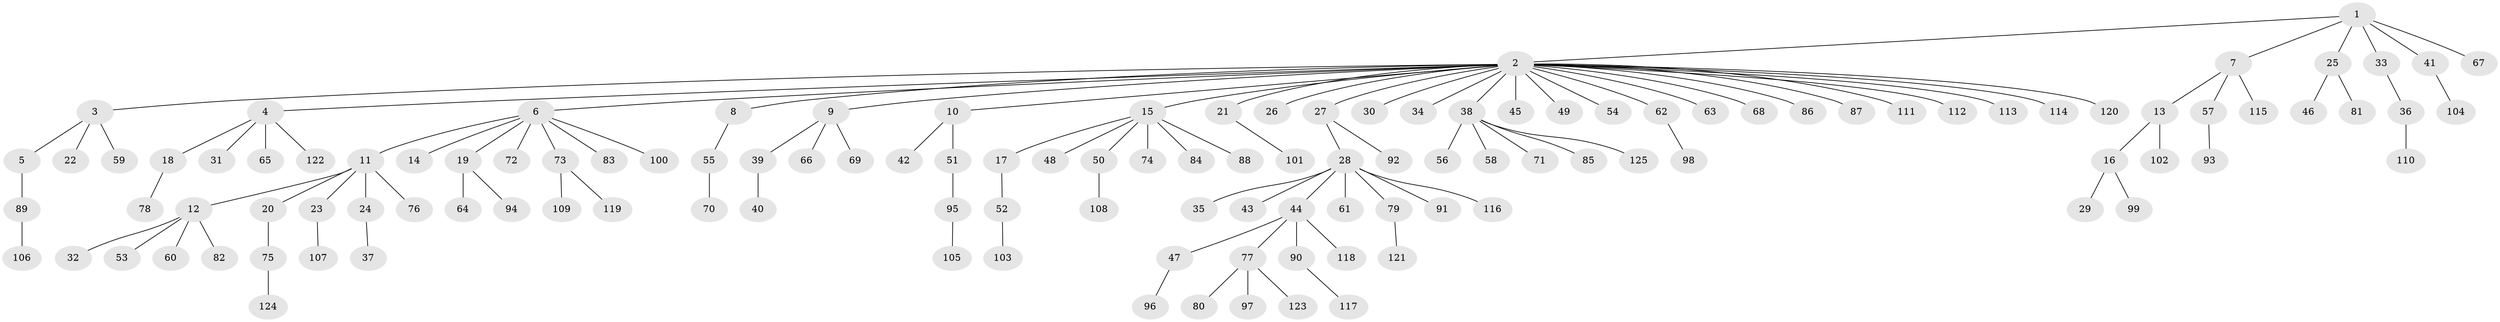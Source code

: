 // coarse degree distribution, {7: 0.03125, 26: 0.010416666666666666, 3: 0.0625, 4: 0.020833333333333332, 2: 0.15625, 6: 0.020833333333333332, 1: 0.6770833333333334, 5: 0.020833333333333332}
// Generated by graph-tools (version 1.1) at 2025/41/03/06/25 10:41:45]
// undirected, 125 vertices, 124 edges
graph export_dot {
graph [start="1"]
  node [color=gray90,style=filled];
  1;
  2;
  3;
  4;
  5;
  6;
  7;
  8;
  9;
  10;
  11;
  12;
  13;
  14;
  15;
  16;
  17;
  18;
  19;
  20;
  21;
  22;
  23;
  24;
  25;
  26;
  27;
  28;
  29;
  30;
  31;
  32;
  33;
  34;
  35;
  36;
  37;
  38;
  39;
  40;
  41;
  42;
  43;
  44;
  45;
  46;
  47;
  48;
  49;
  50;
  51;
  52;
  53;
  54;
  55;
  56;
  57;
  58;
  59;
  60;
  61;
  62;
  63;
  64;
  65;
  66;
  67;
  68;
  69;
  70;
  71;
  72;
  73;
  74;
  75;
  76;
  77;
  78;
  79;
  80;
  81;
  82;
  83;
  84;
  85;
  86;
  87;
  88;
  89;
  90;
  91;
  92;
  93;
  94;
  95;
  96;
  97;
  98;
  99;
  100;
  101;
  102;
  103;
  104;
  105;
  106;
  107;
  108;
  109;
  110;
  111;
  112;
  113;
  114;
  115;
  116;
  117;
  118;
  119;
  120;
  121;
  122;
  123;
  124;
  125;
  1 -- 2;
  1 -- 7;
  1 -- 25;
  1 -- 33;
  1 -- 41;
  1 -- 67;
  2 -- 3;
  2 -- 4;
  2 -- 6;
  2 -- 8;
  2 -- 9;
  2 -- 10;
  2 -- 15;
  2 -- 21;
  2 -- 26;
  2 -- 27;
  2 -- 30;
  2 -- 34;
  2 -- 38;
  2 -- 45;
  2 -- 49;
  2 -- 54;
  2 -- 62;
  2 -- 63;
  2 -- 68;
  2 -- 86;
  2 -- 87;
  2 -- 111;
  2 -- 112;
  2 -- 113;
  2 -- 114;
  2 -- 120;
  3 -- 5;
  3 -- 22;
  3 -- 59;
  4 -- 18;
  4 -- 31;
  4 -- 65;
  4 -- 122;
  5 -- 89;
  6 -- 11;
  6 -- 14;
  6 -- 19;
  6 -- 72;
  6 -- 73;
  6 -- 83;
  6 -- 100;
  7 -- 13;
  7 -- 57;
  7 -- 115;
  8 -- 55;
  9 -- 39;
  9 -- 66;
  9 -- 69;
  10 -- 42;
  10 -- 51;
  11 -- 12;
  11 -- 20;
  11 -- 23;
  11 -- 24;
  11 -- 76;
  12 -- 32;
  12 -- 53;
  12 -- 60;
  12 -- 82;
  13 -- 16;
  13 -- 102;
  15 -- 17;
  15 -- 48;
  15 -- 50;
  15 -- 74;
  15 -- 84;
  15 -- 88;
  16 -- 29;
  16 -- 99;
  17 -- 52;
  18 -- 78;
  19 -- 64;
  19 -- 94;
  20 -- 75;
  21 -- 101;
  23 -- 107;
  24 -- 37;
  25 -- 46;
  25 -- 81;
  27 -- 28;
  27 -- 92;
  28 -- 35;
  28 -- 43;
  28 -- 44;
  28 -- 61;
  28 -- 79;
  28 -- 91;
  28 -- 116;
  33 -- 36;
  36 -- 110;
  38 -- 56;
  38 -- 58;
  38 -- 71;
  38 -- 85;
  38 -- 125;
  39 -- 40;
  41 -- 104;
  44 -- 47;
  44 -- 77;
  44 -- 90;
  44 -- 118;
  47 -- 96;
  50 -- 108;
  51 -- 95;
  52 -- 103;
  55 -- 70;
  57 -- 93;
  62 -- 98;
  73 -- 109;
  73 -- 119;
  75 -- 124;
  77 -- 80;
  77 -- 97;
  77 -- 123;
  79 -- 121;
  89 -- 106;
  90 -- 117;
  95 -- 105;
}
